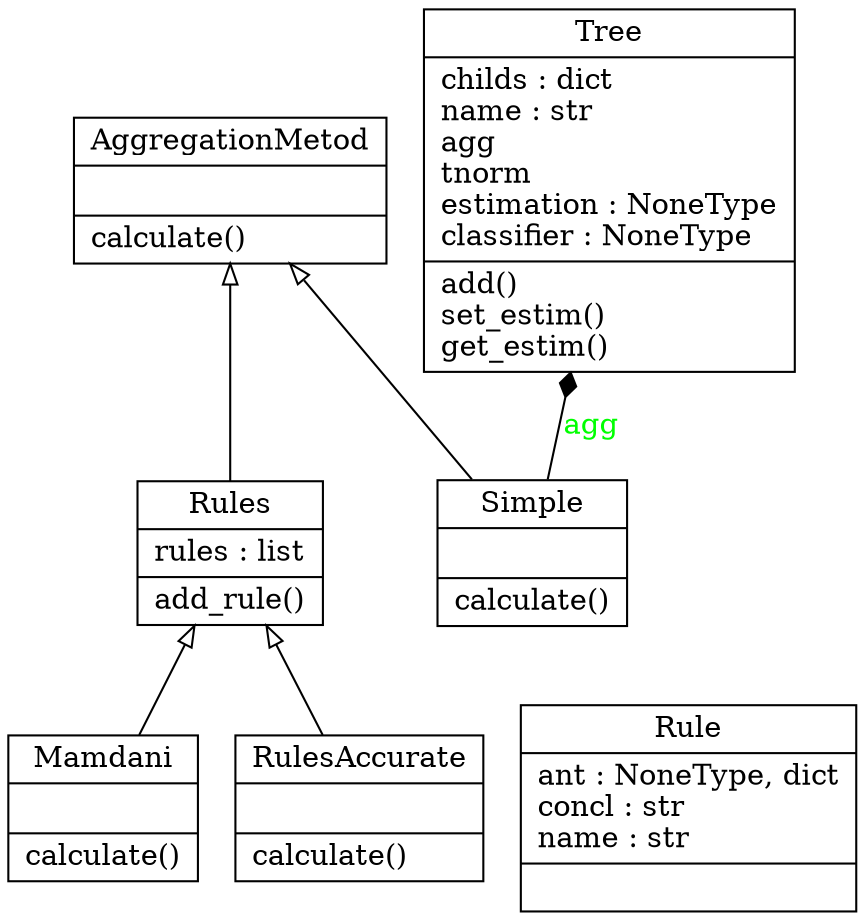digraph "classes_No_Name" {
charset="utf-8"
rankdir=BT
"0" [label="{AggregationMetod|\l|calculate()\l}", shape="record"];
"1" [label="{Mamdani|\l|calculate()\l}", shape="record"];
"2" [label="{Rule|ant : NoneType, dict\lconcl : str\lname : str\l|}", shape="record"];
"3" [label="{Rules|rules : list\l|add_rule()\l}", shape="record"];
"4" [label="{RulesAccurate|\l|calculate()\l}", shape="record"];
"5" [label="{Simple|\l|calculate()\l}", shape="record"];
"6" [label="{Tree|childs : dict\lname : str\lagg\ltnorm\lestimation : NoneType\lclassifier : NoneType\l|add()\lset_estim()\lget_estim()\l}", shape="record"];
"1" -> "3" [arrowhead="empty", arrowtail="none"];
"3" -> "0" [arrowhead="empty", arrowtail="none"];
"4" -> "3" [arrowhead="empty", arrowtail="none"];
"5" -> "0" [arrowhead="empty", arrowtail="none"];
"5" -> "6" [arrowhead="diamond", arrowtail="none", fontcolor="green", label="agg", style="solid"];
}
